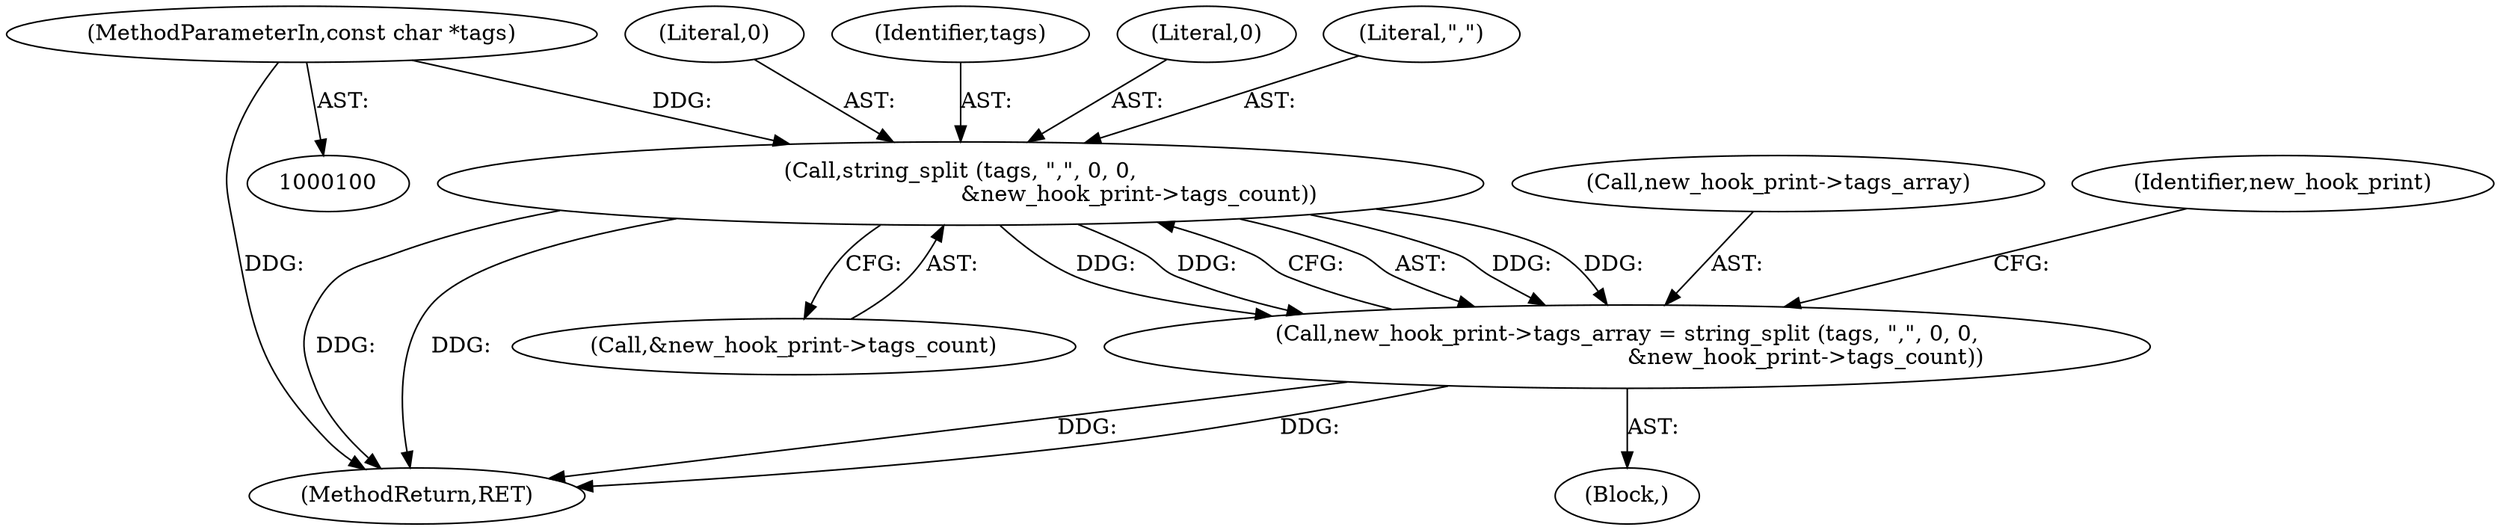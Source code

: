 digraph "0_savannah_c265cad1c95b84abfd4e8d861f25926ef13b5d91@pointer" {
"1000103" [label="(MethodParameterIn,const char *tags)"];
"1000180" [label="(Call,string_split (tags, \",\", 0, 0,\n                                                   &new_hook_print->tags_count))"];
"1000176" [label="(Call,new_hook_print->tags_array = string_split (tags, \",\", 0, 0,\n                                                   &new_hook_print->tags_count))"];
"1000176" [label="(Call,new_hook_print->tags_array = string_split (tags, \",\", 0, 0,\n                                                   &new_hook_print->tags_count))"];
"1000175" [label="(Block,)"];
"1000177" [label="(Call,new_hook_print->tags_array)"];
"1000180" [label="(Call,string_split (tags, \",\", 0, 0,\n                                                   &new_hook_print->tags_count))"];
"1000184" [label="(Literal,0)"];
"1000181" [label="(Identifier,tags)"];
"1000219" [label="(MethodReturn,RET)"];
"1000183" [label="(Literal,0)"];
"1000103" [label="(MethodParameterIn,const char *tags)"];
"1000182" [label="(Literal,\",\")"];
"1000185" [label="(Call,&new_hook_print->tags_count)"];
"1000203" [label="(Identifier,new_hook_print)"];
"1000103" -> "1000100"  [label="AST: "];
"1000103" -> "1000219"  [label="DDG: "];
"1000103" -> "1000180"  [label="DDG: "];
"1000180" -> "1000176"  [label="AST: "];
"1000180" -> "1000185"  [label="CFG: "];
"1000181" -> "1000180"  [label="AST: "];
"1000182" -> "1000180"  [label="AST: "];
"1000183" -> "1000180"  [label="AST: "];
"1000184" -> "1000180"  [label="AST: "];
"1000185" -> "1000180"  [label="AST: "];
"1000176" -> "1000180"  [label="CFG: "];
"1000180" -> "1000219"  [label="DDG: "];
"1000180" -> "1000219"  [label="DDG: "];
"1000180" -> "1000176"  [label="DDG: "];
"1000180" -> "1000176"  [label="DDG: "];
"1000180" -> "1000176"  [label="DDG: "];
"1000180" -> "1000176"  [label="DDG: "];
"1000176" -> "1000175"  [label="AST: "];
"1000177" -> "1000176"  [label="AST: "];
"1000203" -> "1000176"  [label="CFG: "];
"1000176" -> "1000219"  [label="DDG: "];
"1000176" -> "1000219"  [label="DDG: "];
}
